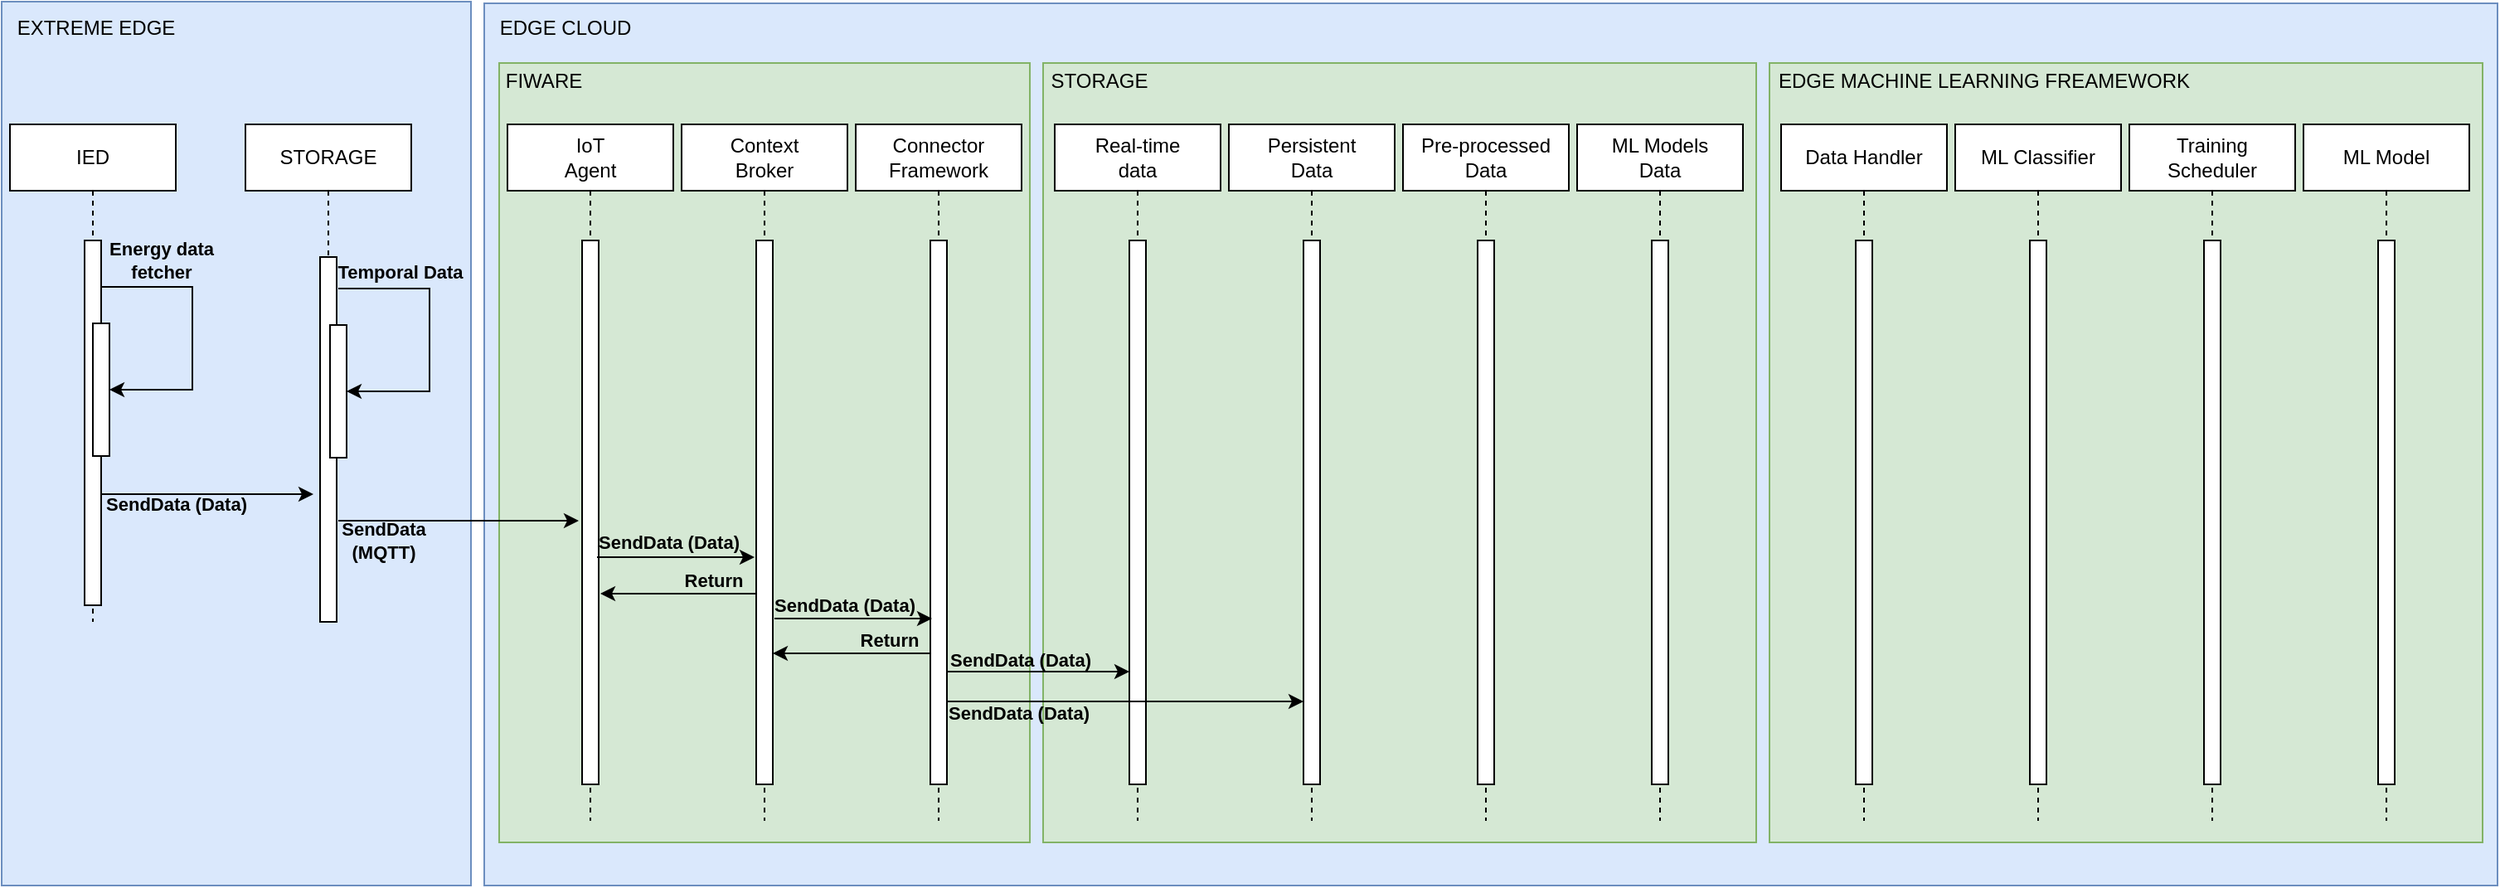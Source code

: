 <mxfile version="22.0.4" type="github">
  <diagram name="Page-1" id="2YBvvXClWsGukQMizWep">
    <mxGraphModel dx="1434" dy="782" grid="0" gridSize="10" guides="1" tooltips="1" connect="1" arrows="1" fold="1" page="1" pageScale="1" pageWidth="850" pageHeight="1100" math="0" shadow="0">
      <root>
        <mxCell id="0" />
        <mxCell id="1" parent="0" />
        <mxCell id="wYqC01yqO8IkILVtn08k-20" value="" style="rounded=0;whiteSpace=wrap;html=1;fillColor=#dae8fc;strokeColor=#6c8ebf;" parent="1" vertex="1">
          <mxGeometry x="16" y="30" width="283" height="533" as="geometry" />
        </mxCell>
        <mxCell id="aM9ryv3xv72pqoxQDRHE-1" value="IED" style="shape=umlLifeline;perimeter=lifelinePerimeter;whiteSpace=wrap;html=1;container=0;dropTarget=0;collapsible=0;recursiveResize=0;outlineConnect=0;portConstraint=eastwest;newEdgeStyle={&quot;edgeStyle&quot;:&quot;elbowEdgeStyle&quot;,&quot;elbow&quot;:&quot;vertical&quot;,&quot;curved&quot;:0,&quot;rounded&quot;:0};" parent="1" vertex="1">
          <mxGeometry x="21" y="104" width="100" height="300" as="geometry" />
        </mxCell>
        <mxCell id="aM9ryv3xv72pqoxQDRHE-2" value="" style="html=1;points=[];perimeter=orthogonalPerimeter;outlineConnect=0;targetShapes=umlLifeline;portConstraint=eastwest;newEdgeStyle={&quot;edgeStyle&quot;:&quot;elbowEdgeStyle&quot;,&quot;elbow&quot;:&quot;vertical&quot;,&quot;curved&quot;:0,&quot;rounded&quot;:0};" parent="aM9ryv3xv72pqoxQDRHE-1" vertex="1">
          <mxGeometry x="45" y="70" width="10" height="220" as="geometry" />
        </mxCell>
        <mxCell id="aM9ryv3xv72pqoxQDRHE-4" value="" style="html=1;points=[];perimeter=orthogonalPerimeter;outlineConnect=0;targetShapes=umlLifeline;portConstraint=eastwest;newEdgeStyle={&quot;edgeStyle&quot;:&quot;elbowEdgeStyle&quot;,&quot;elbow&quot;:&quot;vertical&quot;,&quot;curved&quot;:0,&quot;rounded&quot;:0};" parent="aM9ryv3xv72pqoxQDRHE-1" vertex="1">
          <mxGeometry x="50" y="120" width="10" height="80" as="geometry" />
        </mxCell>
        <mxCell id="wYqC01yqO8IkILVtn08k-11" value="" style="endArrow=classic;html=1;rounded=0;" parent="aM9ryv3xv72pqoxQDRHE-1" source="aM9ryv3xv72pqoxQDRHE-2" target="aM9ryv3xv72pqoxQDRHE-4" edge="1">
          <mxGeometry width="50" height="50" relative="1" as="geometry">
            <mxPoint x="345" y="226" as="sourcePoint" />
            <mxPoint x="395" y="176" as="targetPoint" />
            <Array as="points">
              <mxPoint x="110" y="98" />
              <mxPoint x="110" y="160" />
            </Array>
          </mxGeometry>
        </mxCell>
        <mxCell id="wYqC01yqO8IkILVtn08k-12" value="Energy data&lt;br&gt;fetcher" style="edgeLabel;html=1;align=center;verticalAlign=middle;resizable=0;points=[];fontStyle=1;labelBackgroundColor=none;" parent="wYqC01yqO8IkILVtn08k-11" vertex="1" connectable="0">
          <mxGeometry x="-0.497" y="1" relative="1" as="geometry">
            <mxPoint x="-6" y="-15" as="offset" />
          </mxGeometry>
        </mxCell>
        <mxCell id="aM9ryv3xv72pqoxQDRHE-5" value="STORAGE" style="shape=umlLifeline;perimeter=lifelinePerimeter;whiteSpace=wrap;html=1;container=0;dropTarget=0;collapsible=0;recursiveResize=0;outlineConnect=0;portConstraint=eastwest;newEdgeStyle={&quot;edgeStyle&quot;:&quot;elbowEdgeStyle&quot;,&quot;elbow&quot;:&quot;vertical&quot;,&quot;curved&quot;:0,&quot;rounded&quot;:0};" parent="1" vertex="1">
          <mxGeometry x="163" y="104" width="100" height="300" as="geometry" />
        </mxCell>
        <mxCell id="aM9ryv3xv72pqoxQDRHE-6" value="" style="html=1;points=[];perimeter=orthogonalPerimeter;outlineConnect=0;targetShapes=umlLifeline;portConstraint=eastwest;newEdgeStyle={&quot;edgeStyle&quot;:&quot;elbowEdgeStyle&quot;,&quot;elbow&quot;:&quot;vertical&quot;,&quot;curved&quot;:0,&quot;rounded&quot;:0};" parent="aM9ryv3xv72pqoxQDRHE-5" vertex="1">
          <mxGeometry x="45" y="80" width="10" height="220" as="geometry" />
        </mxCell>
        <mxCell id="wYqC01yqO8IkILVtn08k-6" value="EXTREME EDGE" style="text;html=1;strokeColor=none;fillColor=none;align=center;verticalAlign=middle;whiteSpace=wrap;rounded=0;" parent="1" vertex="1">
          <mxGeometry x="16" y="31" width="114" height="30" as="geometry" />
        </mxCell>
        <mxCell id="wYqC01yqO8IkILVtn08k-14" value="" style="endArrow=classic;html=1;rounded=0;" parent="1" edge="1">
          <mxGeometry width="50" height="50" relative="1" as="geometry">
            <mxPoint x="76" y="327" as="sourcePoint" />
            <mxPoint x="204" y="327" as="targetPoint" />
          </mxGeometry>
        </mxCell>
        <mxCell id="wYqC01yqO8IkILVtn08k-15" value="SendData (Data)" style="edgeLabel;html=1;align=center;verticalAlign=middle;resizable=0;points=[];labelBackgroundColor=none;fontStyle=1" parent="wYqC01yqO8IkILVtn08k-14" vertex="1" connectable="0">
          <mxGeometry x="0.224" y="1" relative="1" as="geometry">
            <mxPoint x="-34" y="7" as="offset" />
          </mxGeometry>
        </mxCell>
        <mxCell id="wYqC01yqO8IkILVtn08k-16" value="" style="html=1;points=[];perimeter=orthogonalPerimeter;outlineConnect=0;targetShapes=umlLifeline;portConstraint=eastwest;newEdgeStyle={&quot;edgeStyle&quot;:&quot;elbowEdgeStyle&quot;,&quot;elbow&quot;:&quot;vertical&quot;,&quot;curved&quot;:0,&quot;rounded&quot;:0};" parent="1" vertex="1">
          <mxGeometry x="214" y="225" width="10" height="80" as="geometry" />
        </mxCell>
        <mxCell id="wYqC01yqO8IkILVtn08k-17" value="" style="endArrow=classic;html=1;rounded=0;" parent="1" target="wYqC01yqO8IkILVtn08k-16" edge="1">
          <mxGeometry width="50" height="50" relative="1" as="geometry">
            <mxPoint x="219" y="203" as="sourcePoint" />
            <mxPoint x="559" y="281" as="targetPoint" />
            <Array as="points">
              <mxPoint x="274" y="203" />
              <mxPoint x="274" y="265" />
            </Array>
          </mxGeometry>
        </mxCell>
        <mxCell id="wYqC01yqO8IkILVtn08k-18" value="Temporal Data" style="edgeLabel;html=1;align=center;verticalAlign=middle;resizable=0;points=[];labelBackgroundColor=none;fontStyle=1" parent="wYqC01yqO8IkILVtn08k-17" vertex="1" connectable="0">
          <mxGeometry x="-0.497" y="1" relative="1" as="geometry">
            <mxPoint x="-5" y="-9" as="offset" />
          </mxGeometry>
        </mxCell>
        <mxCell id="wYqC01yqO8IkILVtn08k-21" value="" style="rounded=0;whiteSpace=wrap;html=1;fillColor=#dae8fc;strokeColor=#6c8ebf;" parent="1" vertex="1">
          <mxGeometry x="307" y="31" width="1214" height="532" as="geometry" />
        </mxCell>
        <mxCell id="wYqC01yqO8IkILVtn08k-22" value="EDGE CLOUD" style="text;html=1;strokeColor=none;fillColor=none;align=center;verticalAlign=middle;whiteSpace=wrap;rounded=0;" parent="1" vertex="1">
          <mxGeometry x="299" y="31" width="114" height="30" as="geometry" />
        </mxCell>
        <mxCell id="wYqC01yqO8IkILVtn08k-23" value="" style="rounded=0;whiteSpace=wrap;html=1;fillColor=#d5e8d4;strokeColor=#82b366;" parent="1" vertex="1">
          <mxGeometry x="316" y="67" width="320" height="470" as="geometry" />
        </mxCell>
        <mxCell id="wYqC01yqO8IkILVtn08k-24" value="FIWARE" style="text;html=1;strokeColor=none;fillColor=none;align=center;verticalAlign=middle;whiteSpace=wrap;rounded=0;" parent="1" vertex="1">
          <mxGeometry x="286" y="63" width="114" height="30" as="geometry" />
        </mxCell>
        <mxCell id="wYqC01yqO8IkILVtn08k-38" value="IoT &lt;br&gt;Agent" style="shape=umlLifeline;perimeter=lifelinePerimeter;whiteSpace=wrap;html=1;container=0;dropTarget=0;collapsible=0;recursiveResize=0;outlineConnect=0;portConstraint=eastwest;newEdgeStyle={&quot;edgeStyle&quot;:&quot;elbowEdgeStyle&quot;,&quot;elbow&quot;:&quot;vertical&quot;,&quot;curved&quot;:0,&quot;rounded&quot;:0};" parent="1" vertex="1">
          <mxGeometry x="321" y="104" width="100" height="420" as="geometry" />
        </mxCell>
        <mxCell id="wYqC01yqO8IkILVtn08k-39" value="" style="html=1;points=[];perimeter=orthogonalPerimeter;outlineConnect=0;targetShapes=umlLifeline;portConstraint=eastwest;newEdgeStyle={&quot;edgeStyle&quot;:&quot;elbowEdgeStyle&quot;,&quot;elbow&quot;:&quot;vertical&quot;,&quot;curved&quot;:0,&quot;rounded&quot;:0};" parent="wYqC01yqO8IkILVtn08k-38" vertex="1">
          <mxGeometry x="45" y="70" width="10" height="328" as="geometry" />
        </mxCell>
        <mxCell id="wYqC01yqO8IkILVtn08k-43" value="Context&lt;br&gt;Broker" style="shape=umlLifeline;perimeter=lifelinePerimeter;whiteSpace=wrap;html=1;container=0;dropTarget=0;collapsible=0;recursiveResize=0;outlineConnect=0;portConstraint=eastwest;newEdgeStyle={&quot;edgeStyle&quot;:&quot;elbowEdgeStyle&quot;,&quot;elbow&quot;:&quot;vertical&quot;,&quot;curved&quot;:0,&quot;rounded&quot;:0};" parent="1" vertex="1">
          <mxGeometry x="426" y="104" width="100" height="420" as="geometry" />
        </mxCell>
        <mxCell id="wYqC01yqO8IkILVtn08k-44" value="" style="html=1;points=[];perimeter=orthogonalPerimeter;outlineConnect=0;targetShapes=umlLifeline;portConstraint=eastwest;newEdgeStyle={&quot;edgeStyle&quot;:&quot;elbowEdgeStyle&quot;,&quot;elbow&quot;:&quot;vertical&quot;,&quot;curved&quot;:0,&quot;rounded&quot;:0};" parent="wYqC01yqO8IkILVtn08k-43" vertex="1">
          <mxGeometry x="45" y="70" width="10" height="328" as="geometry" />
        </mxCell>
        <mxCell id="wYqC01yqO8IkILVtn08k-45" value="Connector&lt;br&gt;Framework" style="shape=umlLifeline;perimeter=lifelinePerimeter;whiteSpace=wrap;html=1;container=0;dropTarget=0;collapsible=0;recursiveResize=0;outlineConnect=0;portConstraint=eastwest;newEdgeStyle={&quot;edgeStyle&quot;:&quot;elbowEdgeStyle&quot;,&quot;elbow&quot;:&quot;vertical&quot;,&quot;curved&quot;:0,&quot;rounded&quot;:0};" parent="1" vertex="1">
          <mxGeometry x="531" y="104" width="100" height="420" as="geometry" />
        </mxCell>
        <mxCell id="wYqC01yqO8IkILVtn08k-46" value="" style="html=1;points=[];perimeter=orthogonalPerimeter;outlineConnect=0;targetShapes=umlLifeline;portConstraint=eastwest;newEdgeStyle={&quot;edgeStyle&quot;:&quot;elbowEdgeStyle&quot;,&quot;elbow&quot;:&quot;vertical&quot;,&quot;curved&quot;:0,&quot;rounded&quot;:0};" parent="wYqC01yqO8IkILVtn08k-45" vertex="1">
          <mxGeometry x="45" y="70" width="10" height="328" as="geometry" />
        </mxCell>
        <mxCell id="wYqC01yqO8IkILVtn08k-47" value="" style="endArrow=classic;html=1;rounded=0;" parent="1" edge="1">
          <mxGeometry width="50" height="50" relative="1" as="geometry">
            <mxPoint x="219" y="343" as="sourcePoint" />
            <mxPoint x="364" y="343" as="targetPoint" />
          </mxGeometry>
        </mxCell>
        <mxCell id="wYqC01yqO8IkILVtn08k-48" value="SendData &lt;br&gt;(MQTT)" style="edgeLabel;html=1;align=center;verticalAlign=middle;resizable=0;points=[];labelBackgroundColor=none;fontStyle=1" parent="wYqC01yqO8IkILVtn08k-47" vertex="1" connectable="0">
          <mxGeometry x="-0.362" y="3" relative="1" as="geometry">
            <mxPoint x="-20" y="15" as="offset" />
          </mxGeometry>
        </mxCell>
        <mxCell id="wYqC01yqO8IkILVtn08k-49" value="" style="endArrow=classic;html=1;rounded=0;" parent="1" edge="1">
          <mxGeometry width="50" height="50" relative="1" as="geometry">
            <mxPoint x="375" y="365" as="sourcePoint" />
            <mxPoint x="470" y="365" as="targetPoint" />
          </mxGeometry>
        </mxCell>
        <mxCell id="wYqC01yqO8IkILVtn08k-50" value="SendData (Data)" style="edgeLabel;html=1;align=center;verticalAlign=middle;resizable=0;points=[];fontStyle=1;labelBackgroundColor=none;" parent="wYqC01yqO8IkILVtn08k-49" vertex="1" connectable="0">
          <mxGeometry x="0.411" relative="1" as="geometry">
            <mxPoint x="-24" y="-9" as="offset" />
          </mxGeometry>
        </mxCell>
        <mxCell id="wYqC01yqO8IkILVtn08k-53" value="" style="endArrow=classic;html=1;rounded=0;" parent="1" edge="1">
          <mxGeometry width="50" height="50" relative="1" as="geometry">
            <mxPoint x="471" y="387" as="sourcePoint" />
            <mxPoint x="377" y="387" as="targetPoint" />
          </mxGeometry>
        </mxCell>
        <mxCell id="wYqC01yqO8IkILVtn08k-54" value="Return" style="edgeLabel;html=1;align=center;verticalAlign=middle;resizable=0;points=[];fontStyle=1;labelBackgroundColor=none;" parent="wYqC01yqO8IkILVtn08k-53" vertex="1" connectable="0">
          <mxGeometry x="0.418" relative="1" as="geometry">
            <mxPoint x="40" y="-8" as="offset" />
          </mxGeometry>
        </mxCell>
        <mxCell id="wYqC01yqO8IkILVtn08k-63" value="" style="endArrow=classic;html=1;rounded=0;" parent="1" edge="1">
          <mxGeometry width="50" height="50" relative="1" as="geometry">
            <mxPoint x="482" y="402" as="sourcePoint" />
            <mxPoint x="577" y="402" as="targetPoint" />
          </mxGeometry>
        </mxCell>
        <mxCell id="wYqC01yqO8IkILVtn08k-64" value="SendData (Data)" style="edgeLabel;html=1;align=center;verticalAlign=middle;resizable=0;points=[];fontStyle=1;labelBackgroundColor=none;" parent="wYqC01yqO8IkILVtn08k-63" vertex="1" connectable="0">
          <mxGeometry x="0.411" relative="1" as="geometry">
            <mxPoint x="-25" y="-8" as="offset" />
          </mxGeometry>
        </mxCell>
        <mxCell id="wYqC01yqO8IkILVtn08k-65" value="" style="endArrow=classic;html=1;rounded=0;" parent="1" edge="1" source="wYqC01yqO8IkILVtn08k-46">
          <mxGeometry width="50" height="50" relative="1" as="geometry">
            <mxPoint x="591" y="423" as="sourcePoint" />
            <mxPoint x="481" y="423" as="targetPoint" />
          </mxGeometry>
        </mxCell>
        <mxCell id="wYqC01yqO8IkILVtn08k-66" value="Return" style="edgeLabel;html=1;align=center;verticalAlign=middle;resizable=0;points=[];fontStyle=1;labelBackgroundColor=none;" parent="wYqC01yqO8IkILVtn08k-65" vertex="1" connectable="0">
          <mxGeometry x="0.418" relative="1" as="geometry">
            <mxPoint x="42" y="-8" as="offset" />
          </mxGeometry>
        </mxCell>
        <mxCell id="F5BZmyKX_Wi338pLS6cy-1" value="" style="rounded=0;whiteSpace=wrap;html=1;fillColor=#d5e8d4;strokeColor=#82b366;" vertex="1" parent="1">
          <mxGeometry x="644" y="67" width="430" height="470" as="geometry" />
        </mxCell>
        <mxCell id="F5BZmyKX_Wi338pLS6cy-2" value="Real-time&lt;br&gt;data" style="shape=umlLifeline;perimeter=lifelinePerimeter;whiteSpace=wrap;html=1;container=0;dropTarget=0;collapsible=0;recursiveResize=0;outlineConnect=0;portConstraint=eastwest;newEdgeStyle={&quot;edgeStyle&quot;:&quot;elbowEdgeStyle&quot;,&quot;elbow&quot;:&quot;vertical&quot;,&quot;curved&quot;:0,&quot;rounded&quot;:0};" vertex="1" parent="1">
          <mxGeometry x="651" y="104" width="100" height="420" as="geometry" />
        </mxCell>
        <mxCell id="F5BZmyKX_Wi338pLS6cy-3" value="" style="html=1;points=[];perimeter=orthogonalPerimeter;outlineConnect=0;targetShapes=umlLifeline;portConstraint=eastwest;newEdgeStyle={&quot;edgeStyle&quot;:&quot;elbowEdgeStyle&quot;,&quot;elbow&quot;:&quot;vertical&quot;,&quot;curved&quot;:0,&quot;rounded&quot;:0};" vertex="1" parent="F5BZmyKX_Wi338pLS6cy-2">
          <mxGeometry x="45" y="70" width="10" height="328" as="geometry" />
        </mxCell>
        <mxCell id="F5BZmyKX_Wi338pLS6cy-4" value="Persistent&lt;br&gt;Data" style="shape=umlLifeline;perimeter=lifelinePerimeter;whiteSpace=wrap;html=1;container=0;dropTarget=0;collapsible=0;recursiveResize=0;outlineConnect=0;portConstraint=eastwest;newEdgeStyle={&quot;edgeStyle&quot;:&quot;elbowEdgeStyle&quot;,&quot;elbow&quot;:&quot;vertical&quot;,&quot;curved&quot;:0,&quot;rounded&quot;:0};" vertex="1" parent="1">
          <mxGeometry x="756" y="104" width="100" height="420" as="geometry" />
        </mxCell>
        <mxCell id="F5BZmyKX_Wi338pLS6cy-5" value="" style="html=1;points=[];perimeter=orthogonalPerimeter;outlineConnect=0;targetShapes=umlLifeline;portConstraint=eastwest;newEdgeStyle={&quot;edgeStyle&quot;:&quot;elbowEdgeStyle&quot;,&quot;elbow&quot;:&quot;vertical&quot;,&quot;curved&quot;:0,&quot;rounded&quot;:0};" vertex="1" parent="F5BZmyKX_Wi338pLS6cy-4">
          <mxGeometry x="45" y="70" width="10" height="328" as="geometry" />
        </mxCell>
        <mxCell id="F5BZmyKX_Wi338pLS6cy-6" value="Pre-processed&lt;br&gt;Data" style="shape=umlLifeline;perimeter=lifelinePerimeter;whiteSpace=wrap;html=1;container=0;dropTarget=0;collapsible=0;recursiveResize=0;outlineConnect=0;portConstraint=eastwest;newEdgeStyle={&quot;edgeStyle&quot;:&quot;elbowEdgeStyle&quot;,&quot;elbow&quot;:&quot;vertical&quot;,&quot;curved&quot;:0,&quot;rounded&quot;:0};" vertex="1" parent="1">
          <mxGeometry x="861" y="104" width="100" height="420" as="geometry" />
        </mxCell>
        <mxCell id="F5BZmyKX_Wi338pLS6cy-7" value="" style="html=1;points=[];perimeter=orthogonalPerimeter;outlineConnect=0;targetShapes=umlLifeline;portConstraint=eastwest;newEdgeStyle={&quot;edgeStyle&quot;:&quot;elbowEdgeStyle&quot;,&quot;elbow&quot;:&quot;vertical&quot;,&quot;curved&quot;:0,&quot;rounded&quot;:0};" vertex="1" parent="F5BZmyKX_Wi338pLS6cy-6">
          <mxGeometry x="45" y="70" width="10" height="328" as="geometry" />
        </mxCell>
        <mxCell id="F5BZmyKX_Wi338pLS6cy-8" value="ML Models &lt;br&gt;Data" style="shape=umlLifeline;perimeter=lifelinePerimeter;whiteSpace=wrap;html=1;container=0;dropTarget=0;collapsible=0;recursiveResize=0;outlineConnect=0;portConstraint=eastwest;newEdgeStyle={&quot;edgeStyle&quot;:&quot;elbowEdgeStyle&quot;,&quot;elbow&quot;:&quot;vertical&quot;,&quot;curved&quot;:0,&quot;rounded&quot;:0};" vertex="1" parent="1">
          <mxGeometry x="966" y="104" width="100" height="420" as="geometry" />
        </mxCell>
        <mxCell id="F5BZmyKX_Wi338pLS6cy-9" value="" style="html=1;points=[];perimeter=orthogonalPerimeter;outlineConnect=0;targetShapes=umlLifeline;portConstraint=eastwest;newEdgeStyle={&quot;edgeStyle&quot;:&quot;elbowEdgeStyle&quot;,&quot;elbow&quot;:&quot;vertical&quot;,&quot;curved&quot;:0,&quot;rounded&quot;:0};" vertex="1" parent="F5BZmyKX_Wi338pLS6cy-8">
          <mxGeometry x="45" y="70" width="10" height="328" as="geometry" />
        </mxCell>
        <mxCell id="F5BZmyKX_Wi338pLS6cy-10" value="STORAGE" style="text;html=1;strokeColor=none;fillColor=none;align=center;verticalAlign=middle;whiteSpace=wrap;rounded=0;" vertex="1" parent="1">
          <mxGeometry x="621" y="63" width="114" height="30" as="geometry" />
        </mxCell>
        <mxCell id="F5BZmyKX_Wi338pLS6cy-11" value="" style="endArrow=classic;html=1;rounded=0;" edge="1" parent="1">
          <mxGeometry width="50" height="50" relative="1" as="geometry">
            <mxPoint x="586" y="434" as="sourcePoint" />
            <mxPoint x="696" y="434" as="targetPoint" />
          </mxGeometry>
        </mxCell>
        <mxCell id="F5BZmyKX_Wi338pLS6cy-12" value="SendData (Data)" style="edgeLabel;html=1;align=center;verticalAlign=middle;resizable=0;points=[];labelBackgroundColor=none;fontStyle=1" vertex="1" connectable="0" parent="F5BZmyKX_Wi338pLS6cy-11">
          <mxGeometry x="0.224" y="1" relative="1" as="geometry">
            <mxPoint x="-24" y="-6" as="offset" />
          </mxGeometry>
        </mxCell>
        <mxCell id="F5BZmyKX_Wi338pLS6cy-13" value="" style="endArrow=classic;html=1;rounded=0;" edge="1" parent="1" target="F5BZmyKX_Wi338pLS6cy-5">
          <mxGeometry width="50" height="50" relative="1" as="geometry">
            <mxPoint x="586" y="452" as="sourcePoint" />
            <mxPoint x="696" y="452" as="targetPoint" />
          </mxGeometry>
        </mxCell>
        <mxCell id="F5BZmyKX_Wi338pLS6cy-14" value="SendData (Data)" style="edgeLabel;html=1;align=center;verticalAlign=middle;resizable=0;points=[];labelBackgroundColor=none;fontStyle=1" vertex="1" connectable="0" parent="F5BZmyKX_Wi338pLS6cy-13">
          <mxGeometry x="0.224" y="1" relative="1" as="geometry">
            <mxPoint x="-89" y="8" as="offset" />
          </mxGeometry>
        </mxCell>
        <mxCell id="F5BZmyKX_Wi338pLS6cy-16" value="" style="rounded=0;whiteSpace=wrap;html=1;fillColor=#d5e8d4;strokeColor=#82b366;" vertex="1" parent="1">
          <mxGeometry x="1082" y="67" width="430" height="470" as="geometry" />
        </mxCell>
        <mxCell id="F5BZmyKX_Wi338pLS6cy-17" value="Data Handler" style="shape=umlLifeline;perimeter=lifelinePerimeter;whiteSpace=wrap;html=1;container=0;dropTarget=0;collapsible=0;recursiveResize=0;outlineConnect=0;portConstraint=eastwest;newEdgeStyle={&quot;edgeStyle&quot;:&quot;elbowEdgeStyle&quot;,&quot;elbow&quot;:&quot;vertical&quot;,&quot;curved&quot;:0,&quot;rounded&quot;:0};" vertex="1" parent="1">
          <mxGeometry x="1089" y="104" width="100" height="420" as="geometry" />
        </mxCell>
        <mxCell id="F5BZmyKX_Wi338pLS6cy-18" value="" style="html=1;points=[];perimeter=orthogonalPerimeter;outlineConnect=0;targetShapes=umlLifeline;portConstraint=eastwest;newEdgeStyle={&quot;edgeStyle&quot;:&quot;elbowEdgeStyle&quot;,&quot;elbow&quot;:&quot;vertical&quot;,&quot;curved&quot;:0,&quot;rounded&quot;:0};" vertex="1" parent="F5BZmyKX_Wi338pLS6cy-17">
          <mxGeometry x="45" y="70" width="10" height="328" as="geometry" />
        </mxCell>
        <mxCell id="F5BZmyKX_Wi338pLS6cy-19" value="ML Classifier" style="shape=umlLifeline;perimeter=lifelinePerimeter;whiteSpace=wrap;html=1;container=0;dropTarget=0;collapsible=0;recursiveResize=0;outlineConnect=0;portConstraint=eastwest;newEdgeStyle={&quot;edgeStyle&quot;:&quot;elbowEdgeStyle&quot;,&quot;elbow&quot;:&quot;vertical&quot;,&quot;curved&quot;:0,&quot;rounded&quot;:0};" vertex="1" parent="1">
          <mxGeometry x="1194" y="104" width="100" height="420" as="geometry" />
        </mxCell>
        <mxCell id="F5BZmyKX_Wi338pLS6cy-20" value="" style="html=1;points=[];perimeter=orthogonalPerimeter;outlineConnect=0;targetShapes=umlLifeline;portConstraint=eastwest;newEdgeStyle={&quot;edgeStyle&quot;:&quot;elbowEdgeStyle&quot;,&quot;elbow&quot;:&quot;vertical&quot;,&quot;curved&quot;:0,&quot;rounded&quot;:0};" vertex="1" parent="F5BZmyKX_Wi338pLS6cy-19">
          <mxGeometry x="45" y="70" width="10" height="328" as="geometry" />
        </mxCell>
        <mxCell id="F5BZmyKX_Wi338pLS6cy-21" value="Training Scheduler" style="shape=umlLifeline;perimeter=lifelinePerimeter;whiteSpace=wrap;html=1;container=0;dropTarget=0;collapsible=0;recursiveResize=0;outlineConnect=0;portConstraint=eastwest;newEdgeStyle={&quot;edgeStyle&quot;:&quot;elbowEdgeStyle&quot;,&quot;elbow&quot;:&quot;vertical&quot;,&quot;curved&quot;:0,&quot;rounded&quot;:0};" vertex="1" parent="1">
          <mxGeometry x="1299" y="104" width="100" height="420" as="geometry" />
        </mxCell>
        <mxCell id="F5BZmyKX_Wi338pLS6cy-22" value="" style="html=1;points=[];perimeter=orthogonalPerimeter;outlineConnect=0;targetShapes=umlLifeline;portConstraint=eastwest;newEdgeStyle={&quot;edgeStyle&quot;:&quot;elbowEdgeStyle&quot;,&quot;elbow&quot;:&quot;vertical&quot;,&quot;curved&quot;:0,&quot;rounded&quot;:0};" vertex="1" parent="F5BZmyKX_Wi338pLS6cy-21">
          <mxGeometry x="45" y="70" width="10" height="328" as="geometry" />
        </mxCell>
        <mxCell id="F5BZmyKX_Wi338pLS6cy-23" value="ML Model" style="shape=umlLifeline;perimeter=lifelinePerimeter;whiteSpace=wrap;html=1;container=0;dropTarget=0;collapsible=0;recursiveResize=0;outlineConnect=0;portConstraint=eastwest;newEdgeStyle={&quot;edgeStyle&quot;:&quot;elbowEdgeStyle&quot;,&quot;elbow&quot;:&quot;vertical&quot;,&quot;curved&quot;:0,&quot;rounded&quot;:0};" vertex="1" parent="1">
          <mxGeometry x="1404" y="104" width="100" height="420" as="geometry" />
        </mxCell>
        <mxCell id="F5BZmyKX_Wi338pLS6cy-24" value="" style="html=1;points=[];perimeter=orthogonalPerimeter;outlineConnect=0;targetShapes=umlLifeline;portConstraint=eastwest;newEdgeStyle={&quot;edgeStyle&quot;:&quot;elbowEdgeStyle&quot;,&quot;elbow&quot;:&quot;vertical&quot;,&quot;curved&quot;:0,&quot;rounded&quot;:0};" vertex="1" parent="F5BZmyKX_Wi338pLS6cy-23">
          <mxGeometry x="45" y="70" width="10" height="328" as="geometry" />
        </mxCell>
        <mxCell id="F5BZmyKX_Wi338pLS6cy-25" value="EDGE MACHINE LEARNING FREAMEWORK" style="text;html=1;strokeColor=none;fillColor=none;align=center;verticalAlign=middle;whiteSpace=wrap;rounded=0;" vertex="1" parent="1">
          <mxGeometry x="1071" y="63" width="281" height="30" as="geometry" />
        </mxCell>
      </root>
    </mxGraphModel>
  </diagram>
</mxfile>
